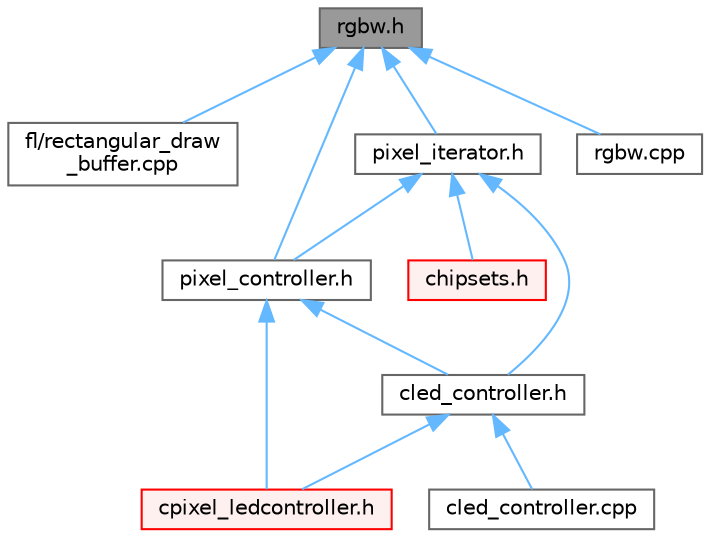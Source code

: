 digraph "rgbw.h"
{
 // INTERACTIVE_SVG=YES
 // LATEX_PDF_SIZE
  bgcolor="transparent";
  edge [fontname=Helvetica,fontsize=10,labelfontname=Helvetica,labelfontsize=10];
  node [fontname=Helvetica,fontsize=10,shape=box,height=0.2,width=0.4];
  Node1 [id="Node000001",label="rgbw.h",height=0.2,width=0.4,color="gray40", fillcolor="grey60", style="filled", fontcolor="black",tooltip="Functions for red, green, blue, white (RGBW) output."];
  Node1 -> Node2 [id="edge1_Node000001_Node000002",dir="back",color="steelblue1",style="solid",tooltip=" "];
  Node2 [id="Node000002",label="fl/rectangular_draw\l_buffer.cpp",height=0.2,width=0.4,color="grey40", fillcolor="white", style="filled",URL="$d3/d8d/rectangular__draw__buffer_8cpp.html",tooltip=" "];
  Node1 -> Node3 [id="edge2_Node000001_Node000003",dir="back",color="steelblue1",style="solid",tooltip=" "];
  Node3 [id="Node000003",label="pixel_controller.h",height=0.2,width=0.4,color="grey40", fillcolor="white", style="filled",URL="$d5/d4d/pixel__controller_8h.html",tooltip="Low level pixel data writing class."];
  Node3 -> Node4 [id="edge3_Node000003_Node000004",dir="back",color="steelblue1",style="solid",tooltip=" "];
  Node4 [id="Node000004",label="cled_controller.h",height=0.2,width=0.4,color="grey40", fillcolor="white", style="filled",URL="$db/d6d/cled__controller_8h.html",tooltip="base definitions used by led controllers for writing out led data"];
  Node4 -> Node5 [id="edge4_Node000004_Node000005",dir="back",color="steelblue1",style="solid",tooltip=" "];
  Node5 [id="Node000005",label="cled_controller.cpp",height=0.2,width=0.4,color="grey40", fillcolor="white", style="filled",URL="$dd/dd8/cled__controller_8cpp.html",tooltip="base definitions used by led controllers for writing out led data"];
  Node4 -> Node6 [id="edge5_Node000004_Node000006",dir="back",color="steelblue1",style="solid",tooltip=" "];
  Node6 [id="Node000006",label="cpixel_ledcontroller.h",height=0.2,width=0.4,color="red", fillcolor="#FFF0F0", style="filled",URL="$d9/d57/cpixel__ledcontroller_8h.html",tooltip="defines the templated version of the CLEDController class"];
  Node3 -> Node6 [id="edge6_Node000003_Node000006",dir="back",color="steelblue1",style="solid",tooltip=" "];
  Node1 -> Node116 [id="edge7_Node000001_Node000116",dir="back",color="steelblue1",style="solid",tooltip=" "];
  Node116 [id="Node000116",label="pixel_iterator.h",height=0.2,width=0.4,color="grey40", fillcolor="white", style="filled",URL="$d8/d6c/pixel__iterator_8h.html",tooltip="Non-templated low level pixel data writing class."];
  Node116 -> Node107 [id="edge8_Node000116_Node000107",dir="back",color="steelblue1",style="solid",tooltip=" "];
  Node107 [id="Node000107",label="chipsets.h",height=0.2,width=0.4,color="red", fillcolor="#FFF0F0", style="filled",URL="$db/d66/chipsets_8h.html",tooltip="Contains the bulk of the definitions for the various LED chipsets supported."];
  Node116 -> Node4 [id="edge9_Node000116_Node000004",dir="back",color="steelblue1",style="solid",tooltip=" "];
  Node116 -> Node3 [id="edge10_Node000116_Node000003",dir="back",color="steelblue1",style="solid",tooltip=" "];
  Node1 -> Node113 [id="edge11_Node000001_Node000113",dir="back",color="steelblue1",style="solid",tooltip=" "];
  Node113 [id="Node000113",label="rgbw.cpp",height=0.2,width=0.4,color="grey40", fillcolor="white", style="filled",URL="$d1/d8d/rgbw_8cpp.html",tooltip="Functions for red, green, blue, white (RGBW) output."];
}
